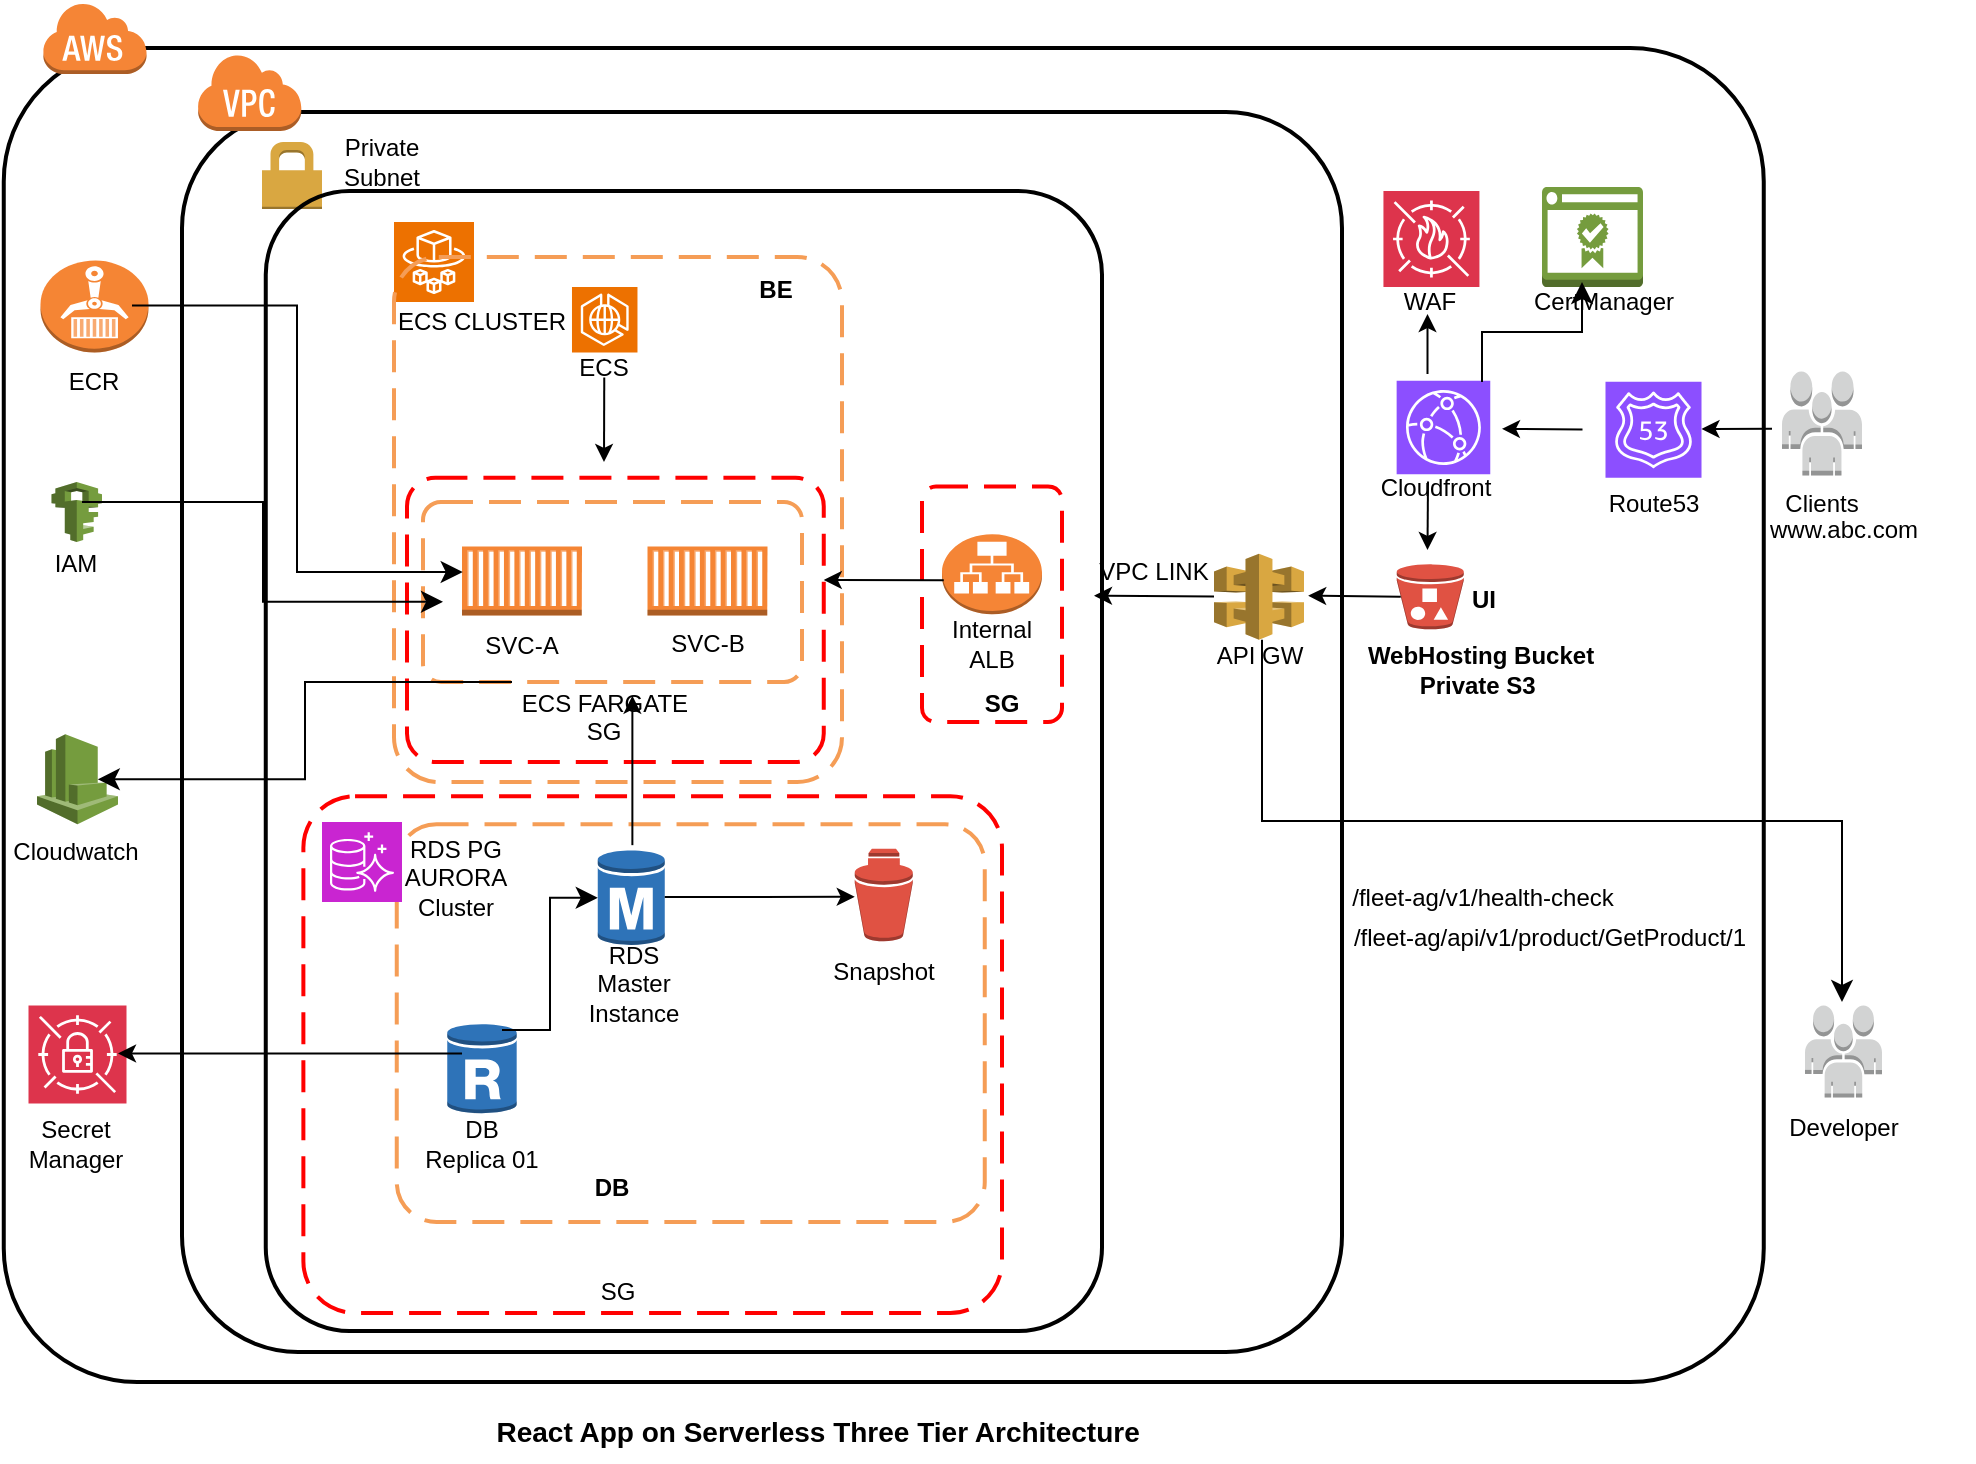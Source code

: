 <mxfile version="25.0.3">
  <diagram name="Page-1" id="18jR5IUm4-wpAappTB7k">
    <mxGraphModel dx="1803" dy="1046" grid="1" gridSize="10" guides="1" tooltips="1" connect="1" arrows="1" fold="1" page="1" pageScale="1" pageWidth="850" pageHeight="1400" math="0" shadow="0">
      <root>
        <mxCell id="0" />
        <mxCell id="1" parent="0" />
        <mxCell id="fjNKbBPinnXTNL9WM4Bn-3" value="" style="outlineConnect=0;dashed=0;verticalLabelPosition=bottom;verticalAlign=top;align=center;html=1;shape=mxgraph.aws3.application_load_balancer;fillColor=#F58536;gradientColor=none;" parent="1" vertex="1">
          <mxGeometry x="500" y="476.15" width="50" height="40" as="geometry" />
        </mxCell>
        <mxCell id="fjNKbBPinnXTNL9WM4Bn-4" value="" style="outlineConnect=0;dashed=0;verticalLabelPosition=bottom;verticalAlign=top;align=center;html=1;shape=mxgraph.aws3.api_gateway;fillColor=#D9A741;gradientColor=none;" parent="1" vertex="1">
          <mxGeometry x="636" y="485.85" width="45" height="43" as="geometry" />
        </mxCell>
        <mxCell id="fjNKbBPinnXTNL9WM4Bn-5" value="" style="outlineConnect=0;dashed=0;verticalLabelPosition=bottom;verticalAlign=top;align=center;html=1;shape=mxgraph.aws3.bucket_with_objects;fillColor=#E05243;gradientColor=none;" parent="1" vertex="1">
          <mxGeometry x="727.38" y="491.1" width="33.5" height="32.5" as="geometry" />
        </mxCell>
        <mxCell id="fjNKbBPinnXTNL9WM4Bn-15" value="Private Subnet" style="text;html=1;align=center;verticalAlign=middle;whiteSpace=wrap;rounded=0;" parent="1" vertex="1">
          <mxGeometry x="190" y="274.5" width="60" height="30" as="geometry" />
        </mxCell>
        <mxCell id="fjNKbBPinnXTNL9WM4Bn-35" value="www.abc.com" style="text;html=1;align=center;verticalAlign=middle;whiteSpace=wrap;rounded=0;" parent="1" vertex="1">
          <mxGeometry x="885.75" y="394.75" width="130" height="157.5" as="geometry" />
        </mxCell>
        <mxCell id="fjNKbBPinnXTNL9WM4Bn-57" value="API GW" style="text;html=1;align=center;verticalAlign=middle;whiteSpace=wrap;rounded=0;" parent="1" vertex="1">
          <mxGeometry x="628.5" y="522" width="60" height="30" as="geometry" />
        </mxCell>
        <mxCell id="fjNKbBPinnXTNL9WM4Bn-67" value="VPC LINK" style="text;html=1;align=center;verticalAlign=middle;whiteSpace=wrap;rounded=0;" parent="1" vertex="1">
          <mxGeometry x="576" y="480" width="60" height="30" as="geometry" />
        </mxCell>
        <mxCell id="fjNKbBPinnXTNL9WM4Bn-84" value="/fleet-ag/api/v1/product/GetProduct/1" style="text;html=1;align=center;verticalAlign=middle;whiteSpace=wrap;rounded=0;" parent="1" vertex="1">
          <mxGeometry x="688.5" y="663.38" width="229.75" height="30" as="geometry" />
        </mxCell>
        <mxCell id="fjNKbBPinnXTNL9WM4Bn-85" value="/fleet-ag/v1/health-check" style="text;html=1;align=center;verticalAlign=middle;whiteSpace=wrap;rounded=0;" parent="1" vertex="1">
          <mxGeometry x="700" y="642.88" width="141" height="30" as="geometry" />
        </mxCell>
        <mxCell id="fjNKbBPinnXTNL9WM4Bn-92" value="" style="outlineConnect=0;dashed=0;verticalLabelPosition=bottom;verticalAlign=top;align=center;html=1;shape=mxgraph.aws3.users;fillColor=#D2D3D3;gradientColor=none;" parent="1" vertex="1">
          <mxGeometry x="931.5" y="711.75" width="38.5" height="46" as="geometry" />
        </mxCell>
        <mxCell id="fjNKbBPinnXTNL9WM4Bn-93" value="Developer" style="text;html=1;align=center;verticalAlign=middle;whiteSpace=wrap;rounded=0;" parent="1" vertex="1">
          <mxGeometry x="920.75" y="757.75" width="60" height="30" as="geometry" />
        </mxCell>
        <mxCell id="fjNKbBPinnXTNL9WM4Bn-98" value="Clients" style="text;html=1;align=center;verticalAlign=middle;whiteSpace=wrap;rounded=0;" parent="1" vertex="1">
          <mxGeometry x="910" y="446.15" width="60" height="30" as="geometry" />
        </mxCell>
        <mxCell id="jWgn3CXW3hCYVttjlozP-20" value="ECS FARGATE" style="text;html=1;align=center;verticalAlign=middle;whiteSpace=wrap;rounded=0;" parent="1" vertex="1">
          <mxGeometry x="287.07" y="546.15" width="88.62" height="30" as="geometry" />
        </mxCell>
        <mxCell id="jWgn3CXW3hCYVttjlozP-25" value="" style="rounded=1;arcSize=10;dashed=1;strokeColor=#ff0000;fillColor=none;gradientColor=none;dashPattern=8 4;strokeWidth=2;" parent="1" vertex="1">
          <mxGeometry x="490" y="452.25" width="70" height="117.75" as="geometry" />
        </mxCell>
        <mxCell id="jWgn3CXW3hCYVttjlozP-27" value="" style="dashed=0;html=1;shape=mxgraph.aws3.permissions;fillColor=#D9A741;gradientColor=none;dashed=0;" parent="1" vertex="1">
          <mxGeometry x="160" y="280" width="30" height="33.5" as="geometry" />
        </mxCell>
        <mxCell id="jWgn3CXW3hCYVttjlozP-30" value="" style="outlineConnect=0;dashed=0;verticalLabelPosition=bottom;verticalAlign=top;align=center;html=1;shape=mxgraph.aws3.snapshot;fillColor=#E05243;gradientColor=none;" parent="1" vertex="1">
          <mxGeometry x="456.38" y="633.38" width="29" height="46.25" as="geometry" />
        </mxCell>
        <mxCell id="jWgn3CXW3hCYVttjlozP-32" value="" style="outlineConnect=0;dashed=0;verticalLabelPosition=bottom;verticalAlign=top;align=center;html=1;shape=mxgraph.aws3.cloudwatch;fillColor=#759C3E;gradientColor=none;" parent="1" vertex="1">
          <mxGeometry x="47.5" y="576.15" width="40.5" height="45" as="geometry" />
        </mxCell>
        <mxCell id="jWgn3CXW3hCYVttjlozP-34" value="Cloudwatch" style="text;html=1;align=center;verticalAlign=middle;whiteSpace=wrap;rounded=0;" parent="1" vertex="1">
          <mxGeometry x="37.38" y="620" width="60" height="30" as="geometry" />
        </mxCell>
        <mxCell id="WS8RE65tCZXlaoePpWTr-2" value="" style="sketch=0;points=[[0,0,0],[0.25,0,0],[0.5,0,0],[0.75,0,0],[1,0,0],[0,1,0],[0.25,1,0],[0.5,1,0],[0.75,1,0],[1,1,0],[0,0.25,0],[0,0.5,0],[0,0.75,0],[1,0.25,0],[1,0.5,0],[1,0.75,0]];outlineConnect=0;fontColor=#232F3E;fillColor=#ED7100;strokeColor=#ffffff;dashed=0;verticalLabelPosition=bottom;verticalAlign=top;align=center;html=1;fontSize=12;fontStyle=0;aspect=fixed;shape=mxgraph.aws4.resourceIcon;resIcon=mxgraph.aws4.ecs_anywhere;" vertex="1" parent="1">
          <mxGeometry x="314.99" y="352.5" width="32.75" height="32.75" as="geometry" />
        </mxCell>
        <mxCell id="WS8RE65tCZXlaoePpWTr-4" value="" style="outlineConnect=0;dashed=0;verticalLabelPosition=bottom;verticalAlign=top;align=center;html=1;shape=mxgraph.aws3.ec2_compute_container;fillColor=#F58534;gradientColor=none;" vertex="1" parent="1">
          <mxGeometry x="260" y="482.25" width="60" height="34.5" as="geometry" />
        </mxCell>
        <mxCell id="WS8RE65tCZXlaoePpWTr-5" value="" style="outlineConnect=0;dashed=0;verticalLabelPosition=bottom;verticalAlign=top;align=center;html=1;shape=mxgraph.aws3.ec2_compute_container;fillColor=#F58534;gradientColor=none;" vertex="1" parent="1">
          <mxGeometry x="352.75" y="482.25" width="60" height="34.5" as="geometry" />
        </mxCell>
        <mxCell id="WS8RE65tCZXlaoePpWTr-7" value="SVC-B" style="text;html=1;align=center;verticalAlign=middle;whiteSpace=wrap;rounded=0;" vertex="1" parent="1">
          <mxGeometry x="352.75" y="516.15" width="60" height="30" as="geometry" />
        </mxCell>
        <mxCell id="WS8RE65tCZXlaoePpWTr-9" value="" style="endArrow=classic;html=1;rounded=0;exitX=0.06;exitY=0.5;exitDx=0;exitDy=0;exitPerimeter=0;" edge="1" parent="1" source="fjNKbBPinnXTNL9WM4Bn-5">
          <mxGeometry width="50" height="50" relative="1" as="geometry">
            <mxPoint x="720.72" y="507.23" as="sourcePoint" />
            <mxPoint x="683.09" y="506.85" as="targetPoint" />
          </mxGeometry>
        </mxCell>
        <mxCell id="WS8RE65tCZXlaoePpWTr-13" value="ECS" style="text;html=1;align=center;verticalAlign=middle;whiteSpace=wrap;rounded=0;" vertex="1" parent="1">
          <mxGeometry x="301.38" y="377.75" width="60" height="30" as="geometry" />
        </mxCell>
        <mxCell id="WS8RE65tCZXlaoePpWTr-17" value="" style="sketch=0;points=[[0,0,0],[0.25,0,0],[0.5,0,0],[0.75,0,0],[1,0,0],[0,1,0],[0.25,1,0],[0.5,1,0],[0.75,1,0],[1,1,0],[0,0.25,0],[0,0.5,0],[0,0.75,0],[1,0.25,0],[1,0.5,0],[1,0.75,0]];outlineConnect=0;fontColor=#232F3E;fillColor=#DD344C;strokeColor=#ffffff;dashed=0;verticalLabelPosition=bottom;verticalAlign=top;align=center;html=1;fontSize=12;fontStyle=0;aspect=fixed;shape=mxgraph.aws4.resourceIcon;resIcon=mxgraph.aws4.waf;" vertex="1" parent="1">
          <mxGeometry x="720.72" y="304.5" width="48" height="48" as="geometry" />
        </mxCell>
        <mxCell id="WS8RE65tCZXlaoePpWTr-21" value="&lt;b&gt;WebHosting Bucket Private S3&amp;nbsp;&lt;/b&gt;" style="text;html=1;align=center;verticalAlign=middle;whiteSpace=wrap;rounded=0;" vertex="1" parent="1">
          <mxGeometry x="698" y="528.85" width="143" height="30" as="geometry" />
        </mxCell>
        <mxCell id="WS8RE65tCZXlaoePpWTr-22" value="" style="outlineConnect=0;dashed=0;verticalLabelPosition=bottom;verticalAlign=top;align=center;html=1;shape=mxgraph.aws3.certificate_manager_2;fillColor=#759C3E;gradientColor=none;" vertex="1" parent="1">
          <mxGeometry x="800" y="302.5" width="50.5" height="50" as="geometry" />
        </mxCell>
        <mxCell id="WS8RE65tCZXlaoePpWTr-29" value="" style="sketch=0;points=[[0,0,0],[0.25,0,0],[0.5,0,0],[0.75,0,0],[1,0,0],[0,1,0],[0.25,1,0],[0.5,1,0],[0.75,1,0],[1,1,0],[0,0.25,0],[0,0.5,0],[0,0.75,0],[1,0.25,0],[1,0.5,0],[1,0.75,0]];outlineConnect=0;fontColor=#232F3E;fillColor=#8C4FFF;strokeColor=#ffffff;dashed=0;verticalLabelPosition=bottom;verticalAlign=top;align=center;html=1;fontSize=12;fontStyle=0;aspect=fixed;shape=mxgraph.aws4.resourceIcon;resIcon=mxgraph.aws4.cloudfront;" vertex="1" parent="1">
          <mxGeometry x="727.32" y="399.34" width="46.81" height="46.81" as="geometry" />
        </mxCell>
        <mxCell id="WS8RE65tCZXlaoePpWTr-32" value="WAF" style="text;html=1;align=center;verticalAlign=middle;whiteSpace=wrap;rounded=0;" vertex="1" parent="1">
          <mxGeometry x="714.13" y="345" width="60" height="30" as="geometry" />
        </mxCell>
        <mxCell id="WS8RE65tCZXlaoePpWTr-36" value="" style="rounded=1;arcSize=10;dashed=0;fillColor=none;gradientColor=none;strokeWidth=2;" vertex="1" parent="1">
          <mxGeometry x="161.88" y="304.5" width="418.12" height="570" as="geometry" />
        </mxCell>
        <mxCell id="WS8RE65tCZXlaoePpWTr-40" value="" style="endArrow=classic;html=1;rounded=0;" edge="1" parent="1">
          <mxGeometry width="50" height="50" relative="1" as="geometry">
            <mxPoint x="743" y="449.75" as="sourcePoint" />
            <mxPoint x="742.75" y="484" as="targetPoint" />
          </mxGeometry>
        </mxCell>
        <mxCell id="WS8RE65tCZXlaoePpWTr-41" value="Cloudfront" style="text;html=1;align=center;verticalAlign=middle;whiteSpace=wrap;rounded=0;" vertex="1" parent="1">
          <mxGeometry x="717.31" y="438" width="60" height="30" as="geometry" />
        </mxCell>
        <mxCell id="WS8RE65tCZXlaoePpWTr-44" value="" style="endArrow=classic;html=1;rounded=0;" edge="1" parent="1">
          <mxGeometry width="50" height="50" relative="1" as="geometry">
            <mxPoint x="742.75" y="396" as="sourcePoint" />
            <mxPoint x="742.75" y="366" as="targetPoint" />
          </mxGeometry>
        </mxCell>
        <mxCell id="WS8RE65tCZXlaoePpWTr-45" value="" style="endArrow=classic;html=1;rounded=0;" edge="1" parent="1">
          <mxGeometry width="50" height="50" relative="1" as="geometry">
            <mxPoint x="820.25" y="423.76" as="sourcePoint" />
            <mxPoint x="780" y="423.38" as="targetPoint" />
          </mxGeometry>
        </mxCell>
        <mxCell id="WS8RE65tCZXlaoePpWTr-48" value="Route53" style="text;html=1;align=center;verticalAlign=middle;whiteSpace=wrap;rounded=0;" vertex="1" parent="1">
          <mxGeometry x="825.75" y="446.15" width="60" height="30" as="geometry" />
        </mxCell>
        <mxCell id="WS8RE65tCZXlaoePpWTr-49" value="CertManager" style="text;html=1;align=center;verticalAlign=middle;whiteSpace=wrap;rounded=0;" vertex="1" parent="1">
          <mxGeometry x="801" y="345" width="60" height="30" as="geometry" />
        </mxCell>
        <mxCell id="WS8RE65tCZXlaoePpWTr-57" value="" style="endArrow=classic;html=1;rounded=0;" edge="1" parent="1" source="fjNKbBPinnXTNL9WM4Bn-4">
          <mxGeometry width="50" height="50" relative="1" as="geometry">
            <mxPoint x="607" y="506.85" as="sourcePoint" />
            <mxPoint x="576" y="506.85" as="targetPoint" />
          </mxGeometry>
        </mxCell>
        <mxCell id="WS8RE65tCZXlaoePpWTr-58" value="Internal ALB" style="text;html=1;align=center;verticalAlign=middle;whiteSpace=wrap;rounded=0;" vertex="1" parent="1">
          <mxGeometry x="495" y="516.15" width="60" height="30" as="geometry" />
        </mxCell>
        <mxCell id="WS8RE65tCZXlaoePpWTr-60" value="SG" style="text;html=1;align=center;verticalAlign=middle;whiteSpace=wrap;rounded=0;fontStyle=1" vertex="1" parent="1">
          <mxGeometry x="500" y="546.15" width="60" height="30" as="geometry" />
        </mxCell>
        <mxCell id="WS8RE65tCZXlaoePpWTr-63" value="SVC-A" style="text;html=1;align=center;verticalAlign=middle;whiteSpace=wrap;rounded=0;" vertex="1" parent="1">
          <mxGeometry x="260" y="516.75" width="60" height="30" as="geometry" />
        </mxCell>
        <mxCell id="WS8RE65tCZXlaoePpWTr-66" value="" style="rounded=1;arcSize=10;dashed=1;strokeColor=#ff0000;fillColor=none;gradientColor=none;dashPattern=8 4;strokeWidth=2;" vertex="1" parent="1">
          <mxGeometry x="232.5" y="447.88" width="208.38" height="142.12" as="geometry" />
        </mxCell>
        <mxCell id="WS8RE65tCZXlaoePpWTr-67" value="" style="rounded=1;arcSize=10;dashed=1;strokeColor=#F59D56;fillColor=none;gradientColor=none;dashPattern=8 4;strokeWidth=2;" vertex="1" parent="1">
          <mxGeometry x="240.5" y="460" width="189.5" height="90" as="geometry" />
        </mxCell>
        <mxCell id="WS8RE65tCZXlaoePpWTr-68" value="" style="sketch=0;points=[[0,0,0],[0.25,0,0],[0.5,0,0],[0.75,0,0],[1,0,0],[0,1,0],[0.25,1,0],[0.5,1,0],[0.75,1,0],[1,1,0],[0,0.25,0],[0,0.5,0],[0,0.75,0],[1,0.25,0],[1,0.5,0],[1,0.75,0]];outlineConnect=0;fontColor=#232F3E;fillColor=#8C4FFF;strokeColor=#ffffff;dashed=0;verticalLabelPosition=bottom;verticalAlign=top;align=center;html=1;fontSize=12;fontStyle=0;aspect=fixed;shape=mxgraph.aws4.resourceIcon;resIcon=mxgraph.aws4.route_53;" vertex="1" parent="1">
          <mxGeometry x="831.75" y="399.88" width="48" height="48" as="geometry" />
        </mxCell>
        <mxCell id="WS8RE65tCZXlaoePpWTr-70" value="" style="endArrow=classic;html=1;rounded=0;" edge="1" parent="1">
          <mxGeometry width="50" height="50" relative="1" as="geometry">
            <mxPoint x="331.13" y="397.75" as="sourcePoint" />
            <mxPoint x="331" y="440" as="targetPoint" />
          </mxGeometry>
        </mxCell>
        <mxCell id="WS8RE65tCZXlaoePpWTr-71" value="SG" style="text;html=1;align=center;verticalAlign=middle;whiteSpace=wrap;rounded=0;" vertex="1" parent="1">
          <mxGeometry x="301.37" y="560" width="60" height="30" as="geometry" />
        </mxCell>
        <mxCell id="WS8RE65tCZXlaoePpWTr-74" value="" style="sketch=0;points=[[0,0,0],[0.25,0,0],[0.5,0,0],[0.75,0,0],[1,0,0],[0,1,0],[0.25,1,0],[0.5,1,0],[0.75,1,0],[1,1,0],[0,0.25,0],[0,0.5,0],[0,0.75,0],[1,0.25,0],[1,0.5,0],[1,0.75,0]];outlineConnect=0;fontColor=#232F3E;fillColor=#ED7100;strokeColor=#ffffff;dashed=0;verticalLabelPosition=bottom;verticalAlign=top;align=center;html=1;fontSize=12;fontStyle=0;aspect=fixed;shape=mxgraph.aws4.resourceIcon;resIcon=mxgraph.aws4.fargate;" vertex="1" parent="1">
          <mxGeometry x="226" y="320" width="40" height="40" as="geometry" />
        </mxCell>
        <mxCell id="WS8RE65tCZXlaoePpWTr-75" value="ECS CLUSTER" style="text;html=1;align=center;verticalAlign=middle;whiteSpace=wrap;rounded=0;" vertex="1" parent="1">
          <mxGeometry x="220" y="355.25" width="100" height="30" as="geometry" />
        </mxCell>
        <mxCell id="WS8RE65tCZXlaoePpWTr-77" value="" style="rounded=1;arcSize=10;dashed=1;strokeColor=#F59D56;fillColor=none;gradientColor=none;dashPattern=8 4;strokeWidth=2;" vertex="1" parent="1">
          <mxGeometry x="226" y="337.5" width="224" height="262.5" as="geometry" />
        </mxCell>
        <mxCell id="WS8RE65tCZXlaoePpWTr-78" value="" style="outlineConnect=0;dashed=0;verticalLabelPosition=bottom;verticalAlign=top;align=center;html=1;shape=mxgraph.aws3.rds_db_instance;fillColor=#2E73B8;gradientColor=none;" vertex="1" parent="1">
          <mxGeometry x="327.88" y="633.38" width="33.5" height="49" as="geometry" />
        </mxCell>
        <mxCell id="WS8RE65tCZXlaoePpWTr-79" value="" style="outlineConnect=0;dashed=0;verticalLabelPosition=bottom;verticalAlign=top;align=center;html=1;shape=mxgraph.aws3.rds_db_instance_read_replica;fillColor=#2E73B8;gradientColor=none;" vertex="1" parent="1">
          <mxGeometry x="252.63" y="720.26" width="34.75" height="46" as="geometry" />
        </mxCell>
        <mxCell id="WS8RE65tCZXlaoePpWTr-83" value="" style="edgeStyle=elbowEdgeStyle;elbow=horizontal;endArrow=classic;html=1;curved=0;rounded=0;endSize=8;startSize=8;entryX=0;entryY=0.5;entryDx=0;entryDy=0;entryPerimeter=0;" edge="1" parent="1" target="WS8RE65tCZXlaoePpWTr-78">
          <mxGeometry width="50" height="50" relative="1" as="geometry">
            <mxPoint x="280" y="724" as="sourcePoint" />
            <mxPoint x="314.99" y="653.5" as="targetPoint" />
          </mxGeometry>
        </mxCell>
        <mxCell id="WS8RE65tCZXlaoePpWTr-85" value="DB Replica 01" style="text;html=1;align=center;verticalAlign=middle;whiteSpace=wrap;rounded=0;" vertex="1" parent="1">
          <mxGeometry x="240" y="766.26" width="60" height="30" as="geometry" />
        </mxCell>
        <mxCell id="WS8RE65tCZXlaoePpWTr-88" value="" style="rounded=1;arcSize=10;dashed=1;strokeColor=#F59D56;fillColor=none;gradientColor=none;dashPattern=8 4;strokeWidth=2;" vertex="1" parent="1">
          <mxGeometry x="227.38" y="621.15" width="294" height="198.85" as="geometry" />
        </mxCell>
        <mxCell id="WS8RE65tCZXlaoePpWTr-89" value="" style="endArrow=classic;html=1;rounded=0;" edge="1" parent="1">
          <mxGeometry width="50" height="50" relative="1" as="geometry">
            <mxPoint x="361.37" y="657.5" as="sourcePoint" />
            <mxPoint x="456.37" y="657.38" as="targetPoint" />
          </mxGeometry>
        </mxCell>
        <mxCell id="WS8RE65tCZXlaoePpWTr-90" value="Snapshot" style="text;html=1;align=center;verticalAlign=middle;whiteSpace=wrap;rounded=0;" vertex="1" parent="1">
          <mxGeometry x="440.88" y="679.63" width="60" height="30" as="geometry" />
        </mxCell>
        <mxCell id="WS8RE65tCZXlaoePpWTr-92" value="" style="endArrow=classic;html=1;rounded=0;" edge="1" parent="1">
          <mxGeometry width="50" height="50" relative="1" as="geometry">
            <mxPoint x="500.88" y="499.15" as="sourcePoint" />
            <mxPoint x="440.88" y="499" as="targetPoint" />
          </mxGeometry>
        </mxCell>
        <mxCell id="WS8RE65tCZXlaoePpWTr-93" value="" style="sketch=0;points=[[0,0,0],[0.25,0,0],[0.5,0,0],[0.75,0,0],[1,0,0],[0,1,0],[0.25,1,0],[0.5,1,0],[0.75,1,0],[1,1,0],[0,0.25,0],[0,0.5,0],[0,0.75,0],[1,0.25,0],[1,0.5,0],[1,0.75,0]];outlineConnect=0;fontColor=#232F3E;fillColor=#C925D1;strokeColor=#ffffff;dashed=0;verticalLabelPosition=bottom;verticalAlign=top;align=center;html=1;fontSize=12;fontStyle=0;aspect=fixed;shape=mxgraph.aws4.resourceIcon;resIcon=mxgraph.aws4.aurora;" vertex="1" parent="1">
          <mxGeometry x="190" y="620" width="40" height="40" as="geometry" />
        </mxCell>
        <mxCell id="WS8RE65tCZXlaoePpWTr-94" value="RDS PG AURORA Cluster" style="text;html=1;align=center;verticalAlign=middle;whiteSpace=wrap;rounded=0;" vertex="1" parent="1">
          <mxGeometry x="227.38" y="633.38" width="60" height="30" as="geometry" />
        </mxCell>
        <mxCell id="WS8RE65tCZXlaoePpWTr-95" value="RDS Master Instance" style="text;html=1;align=center;verticalAlign=middle;whiteSpace=wrap;rounded=0;" vertex="1" parent="1">
          <mxGeometry x="315.69" y="686.26" width="60" height="30" as="geometry" />
        </mxCell>
        <mxCell id="WS8RE65tCZXlaoePpWTr-96" value="" style="rounded=1;arcSize=10;dashed=1;strokeColor=#ff0000;fillColor=none;gradientColor=none;dashPattern=8 4;strokeWidth=2;" vertex="1" parent="1">
          <mxGeometry x="180.69" y="607.07" width="349.31" height="258.37" as="geometry" />
        </mxCell>
        <mxCell id="WS8RE65tCZXlaoePpWTr-97" value="SG" style="text;html=1;align=center;verticalAlign=middle;whiteSpace=wrap;rounded=0;" vertex="1" parent="1">
          <mxGeometry x="308" y="840" width="60" height="30" as="geometry" />
        </mxCell>
        <mxCell id="WS8RE65tCZXlaoePpWTr-99" value="" style="rounded=1;arcSize=10;dashed=0;fillColor=none;gradientColor=none;strokeWidth=2;" vertex="1" parent="1">
          <mxGeometry x="120" y="265" width="580" height="620" as="geometry" />
        </mxCell>
        <mxCell id="WS8RE65tCZXlaoePpWTr-100" value="" style="dashed=0;html=1;shape=mxgraph.aws3.virtual_private_cloud;fillColor=#F58536;gradientColor=none;dashed=0;" vertex="1" parent="1">
          <mxGeometry x="127.63" y="235.65" width="52" height="38.85" as="geometry" />
        </mxCell>
        <mxCell id="WS8RE65tCZXlaoePpWTr-104" value="" style="outlineConnect=0;dashed=0;verticalLabelPosition=bottom;verticalAlign=top;align=center;html=1;shape=mxgraph.aws3.ecr;fillColor=#F58534;gradientColor=none;" vertex="1" parent="1">
          <mxGeometry x="49.25" y="339.25" width="54" height="46" as="geometry" />
        </mxCell>
        <mxCell id="WS8RE65tCZXlaoePpWTr-105" value="ECR" style="text;html=1;align=center;verticalAlign=middle;whiteSpace=wrap;rounded=0;" vertex="1" parent="1">
          <mxGeometry x="46.25" y="385.25" width="60" height="30" as="geometry" />
        </mxCell>
        <mxCell id="WS8RE65tCZXlaoePpWTr-108" value="" style="outlineConnect=0;dashed=0;verticalLabelPosition=bottom;verticalAlign=top;align=center;html=1;shape=mxgraph.aws3.iam;fillColor=#759C3E;gradientColor=none;" vertex="1" parent="1">
          <mxGeometry x="54.75" y="450" width="25.25" height="30" as="geometry" />
        </mxCell>
        <mxCell id="WS8RE65tCZXlaoePpWTr-109" value="IAM" style="text;html=1;align=center;verticalAlign=middle;whiteSpace=wrap;rounded=0;" vertex="1" parent="1">
          <mxGeometry x="37.38" y="476.15" width="60" height="30" as="geometry" />
        </mxCell>
        <mxCell id="WS8RE65tCZXlaoePpWTr-110" value="" style="sketch=0;points=[[0,0,0],[0.25,0,0],[0.5,0,0],[0.75,0,0],[1,0,0],[0,1,0],[0.25,1,0],[0.5,1,0],[0.75,1,0],[1,1,0],[0,0.25,0],[0,0.5,0],[0,0.75,0],[1,0.25,0],[1,0.5,0],[1,0.75,0]];outlineConnect=0;fontColor=#232F3E;fillColor=#DD344C;strokeColor=#ffffff;dashed=0;verticalLabelPosition=bottom;verticalAlign=top;align=center;html=1;fontSize=12;fontStyle=0;aspect=fixed;shape=mxgraph.aws4.resourceIcon;resIcon=mxgraph.aws4.secrets_manager;" vertex="1" parent="1">
          <mxGeometry x="43.25" y="711.75" width="49" height="49" as="geometry" />
        </mxCell>
        <mxCell id="WS8RE65tCZXlaoePpWTr-111" value="Secret Manager" style="text;html=1;align=center;verticalAlign=middle;whiteSpace=wrap;rounded=0;" vertex="1" parent="1">
          <mxGeometry x="37.38" y="766.26" width="60" height="30" as="geometry" />
        </mxCell>
        <mxCell id="WS8RE65tCZXlaoePpWTr-112" value="" style="outlineConnect=0;dashed=0;verticalLabelPosition=bottom;verticalAlign=top;align=center;html=1;shape=mxgraph.aws3.users;fillColor=#D2D3D3;gradientColor=none;" vertex="1" parent="1">
          <mxGeometry x="920" y="394.75" width="40" height="52" as="geometry" />
        </mxCell>
        <mxCell id="WS8RE65tCZXlaoePpWTr-113" value="" style="endArrow=classic;html=1;rounded=0;" edge="1" parent="1">
          <mxGeometry width="50" height="50" relative="1" as="geometry">
            <mxPoint x="345.19" y="631.58" as="sourcePoint" />
            <mxPoint x="345.19" y="556.84" as="targetPoint" />
          </mxGeometry>
        </mxCell>
        <mxCell id="WS8RE65tCZXlaoePpWTr-119" value="" style="edgeStyle=elbowEdgeStyle;elbow=horizontal;endArrow=classic;html=1;curved=0;rounded=0;endSize=8;startSize=8;entryX=0.242;entryY=0.371;entryDx=0;entryDy=0;entryPerimeter=0;" edge="1" parent="1" target="WS8RE65tCZXlaoePpWTr-99">
          <mxGeometry width="50" height="50" relative="1" as="geometry">
            <mxPoint x="95" y="361.75" as="sourcePoint" />
            <mxPoint x="145" y="561.75" as="targetPoint" />
          </mxGeometry>
        </mxCell>
        <mxCell id="WS8RE65tCZXlaoePpWTr-120" value="" style="edgeStyle=elbowEdgeStyle;elbow=horizontal;endArrow=classic;html=1;curved=0;rounded=0;endSize=8;startSize=8;entryX=0.225;entryY=0.395;entryDx=0;entryDy=0;entryPerimeter=0;" edge="1" parent="1" target="WS8RE65tCZXlaoePpWTr-99">
          <mxGeometry width="50" height="50" relative="1" as="geometry">
            <mxPoint x="70" y="460" as="sourcePoint" />
            <mxPoint x="220" y="490" as="targetPoint" />
          </mxGeometry>
        </mxCell>
        <mxCell id="WS8RE65tCZXlaoePpWTr-122" value="" style="edgeStyle=elbowEdgeStyle;elbow=horizontal;endArrow=classic;html=1;curved=0;rounded=0;endSize=8;startSize=8;entryX=0.75;entryY=0.5;entryDx=0;entryDy=0;entryPerimeter=0;" edge="1" parent="1" target="jWgn3CXW3hCYVttjlozP-32">
          <mxGeometry width="50" height="50" relative="1" as="geometry">
            <mxPoint x="285" y="550" as="sourcePoint" />
            <mxPoint x="155" y="710" as="targetPoint" />
          </mxGeometry>
        </mxCell>
        <mxCell id="WS8RE65tCZXlaoePpWTr-124" value="" style="endArrow=classic;html=1;rounded=0;exitX=0.111;exitY=0.576;exitDx=0;exitDy=0;exitPerimeter=0;" edge="1" parent="1" source="WS8RE65tCZXlaoePpWTr-88">
          <mxGeometry width="50" height="50" relative="1" as="geometry">
            <mxPoint x="208" y="735.75" as="sourcePoint" />
            <mxPoint x="88" y="735.75" as="targetPoint" />
          </mxGeometry>
        </mxCell>
        <mxCell id="WS8RE65tCZXlaoePpWTr-125" value="" style="endArrow=classic;html=1;rounded=0;" edge="1" parent="1">
          <mxGeometry width="50" height="50" relative="1" as="geometry">
            <mxPoint x="915" y="423.38" as="sourcePoint" />
            <mxPoint x="879.75" y="423.5" as="targetPoint" />
          </mxGeometry>
        </mxCell>
        <mxCell id="WS8RE65tCZXlaoePpWTr-131" value="" style="edgeStyle=elbowEdgeStyle;elbow=vertical;endArrow=classic;html=1;curved=0;rounded=0;endSize=8;startSize=8;" edge="1" parent="1">
          <mxGeometry width="50" height="50" relative="1" as="geometry">
            <mxPoint x="770" y="400" as="sourcePoint" />
            <mxPoint x="820" y="350" as="targetPoint" />
          </mxGeometry>
        </mxCell>
        <mxCell id="WS8RE65tCZXlaoePpWTr-137" value="" style="edgeStyle=elbowEdgeStyle;elbow=vertical;endArrow=classic;html=1;curved=0;rounded=0;endSize=8;startSize=8;" edge="1" parent="1">
          <mxGeometry width="50" height="50" relative="1" as="geometry">
            <mxPoint x="660" y="528.85" as="sourcePoint" />
            <mxPoint x="950" y="710" as="targetPoint" />
          </mxGeometry>
        </mxCell>
        <mxCell id="WS8RE65tCZXlaoePpWTr-138" value="" style="rounded=1;arcSize=10;dashed=0;fillColor=none;gradientColor=none;strokeWidth=2;" vertex="1" parent="1">
          <mxGeometry x="30.88" y="233" width="880" height="667" as="geometry" />
        </mxCell>
        <mxCell id="WS8RE65tCZXlaoePpWTr-139" value="" style="dashed=0;html=1;shape=mxgraph.aws3.cloud;fillColor=#F58536;gradientColor=none;dashed=0;" vertex="1" parent="1">
          <mxGeometry x="50.25" y="210" width="52" height="36" as="geometry" />
        </mxCell>
        <mxCell id="WS8RE65tCZXlaoePpWTr-142" value="&lt;font style=&quot;font-size: 14px;&quot;&gt;&lt;b&gt;React App on Serverless Three Tier Architecture&amp;nbsp;&lt;/b&gt;&lt;/font&gt;" style="text;html=1;align=center;verticalAlign=middle;whiteSpace=wrap;rounded=0;" vertex="1" parent="1">
          <mxGeometry x="270" y="910" width="340" height="30" as="geometry" />
        </mxCell>
        <mxCell id="WS8RE65tCZXlaoePpWTr-143" value="&lt;b&gt;BE&lt;/b&gt;" style="text;html=1;align=center;verticalAlign=middle;whiteSpace=wrap;rounded=0;" vertex="1" parent="1">
          <mxGeometry x="387" y="339.25" width="60" height="30" as="geometry" />
        </mxCell>
        <mxCell id="WS8RE65tCZXlaoePpWTr-144" value="&lt;b&gt;DB&lt;/b&gt;" style="text;html=1;align=center;verticalAlign=middle;whiteSpace=wrap;rounded=0;" vertex="1" parent="1">
          <mxGeometry x="305.25" y="787.75" width="60" height="30" as="geometry" />
        </mxCell>
        <mxCell id="WS8RE65tCZXlaoePpWTr-145" value="&lt;b&gt;UI&lt;/b&gt;" style="text;html=1;align=center;verticalAlign=middle;whiteSpace=wrap;rounded=0;" vertex="1" parent="1">
          <mxGeometry x="741" y="493.6" width="60" height="30" as="geometry" />
        </mxCell>
      </root>
    </mxGraphModel>
  </diagram>
</mxfile>
